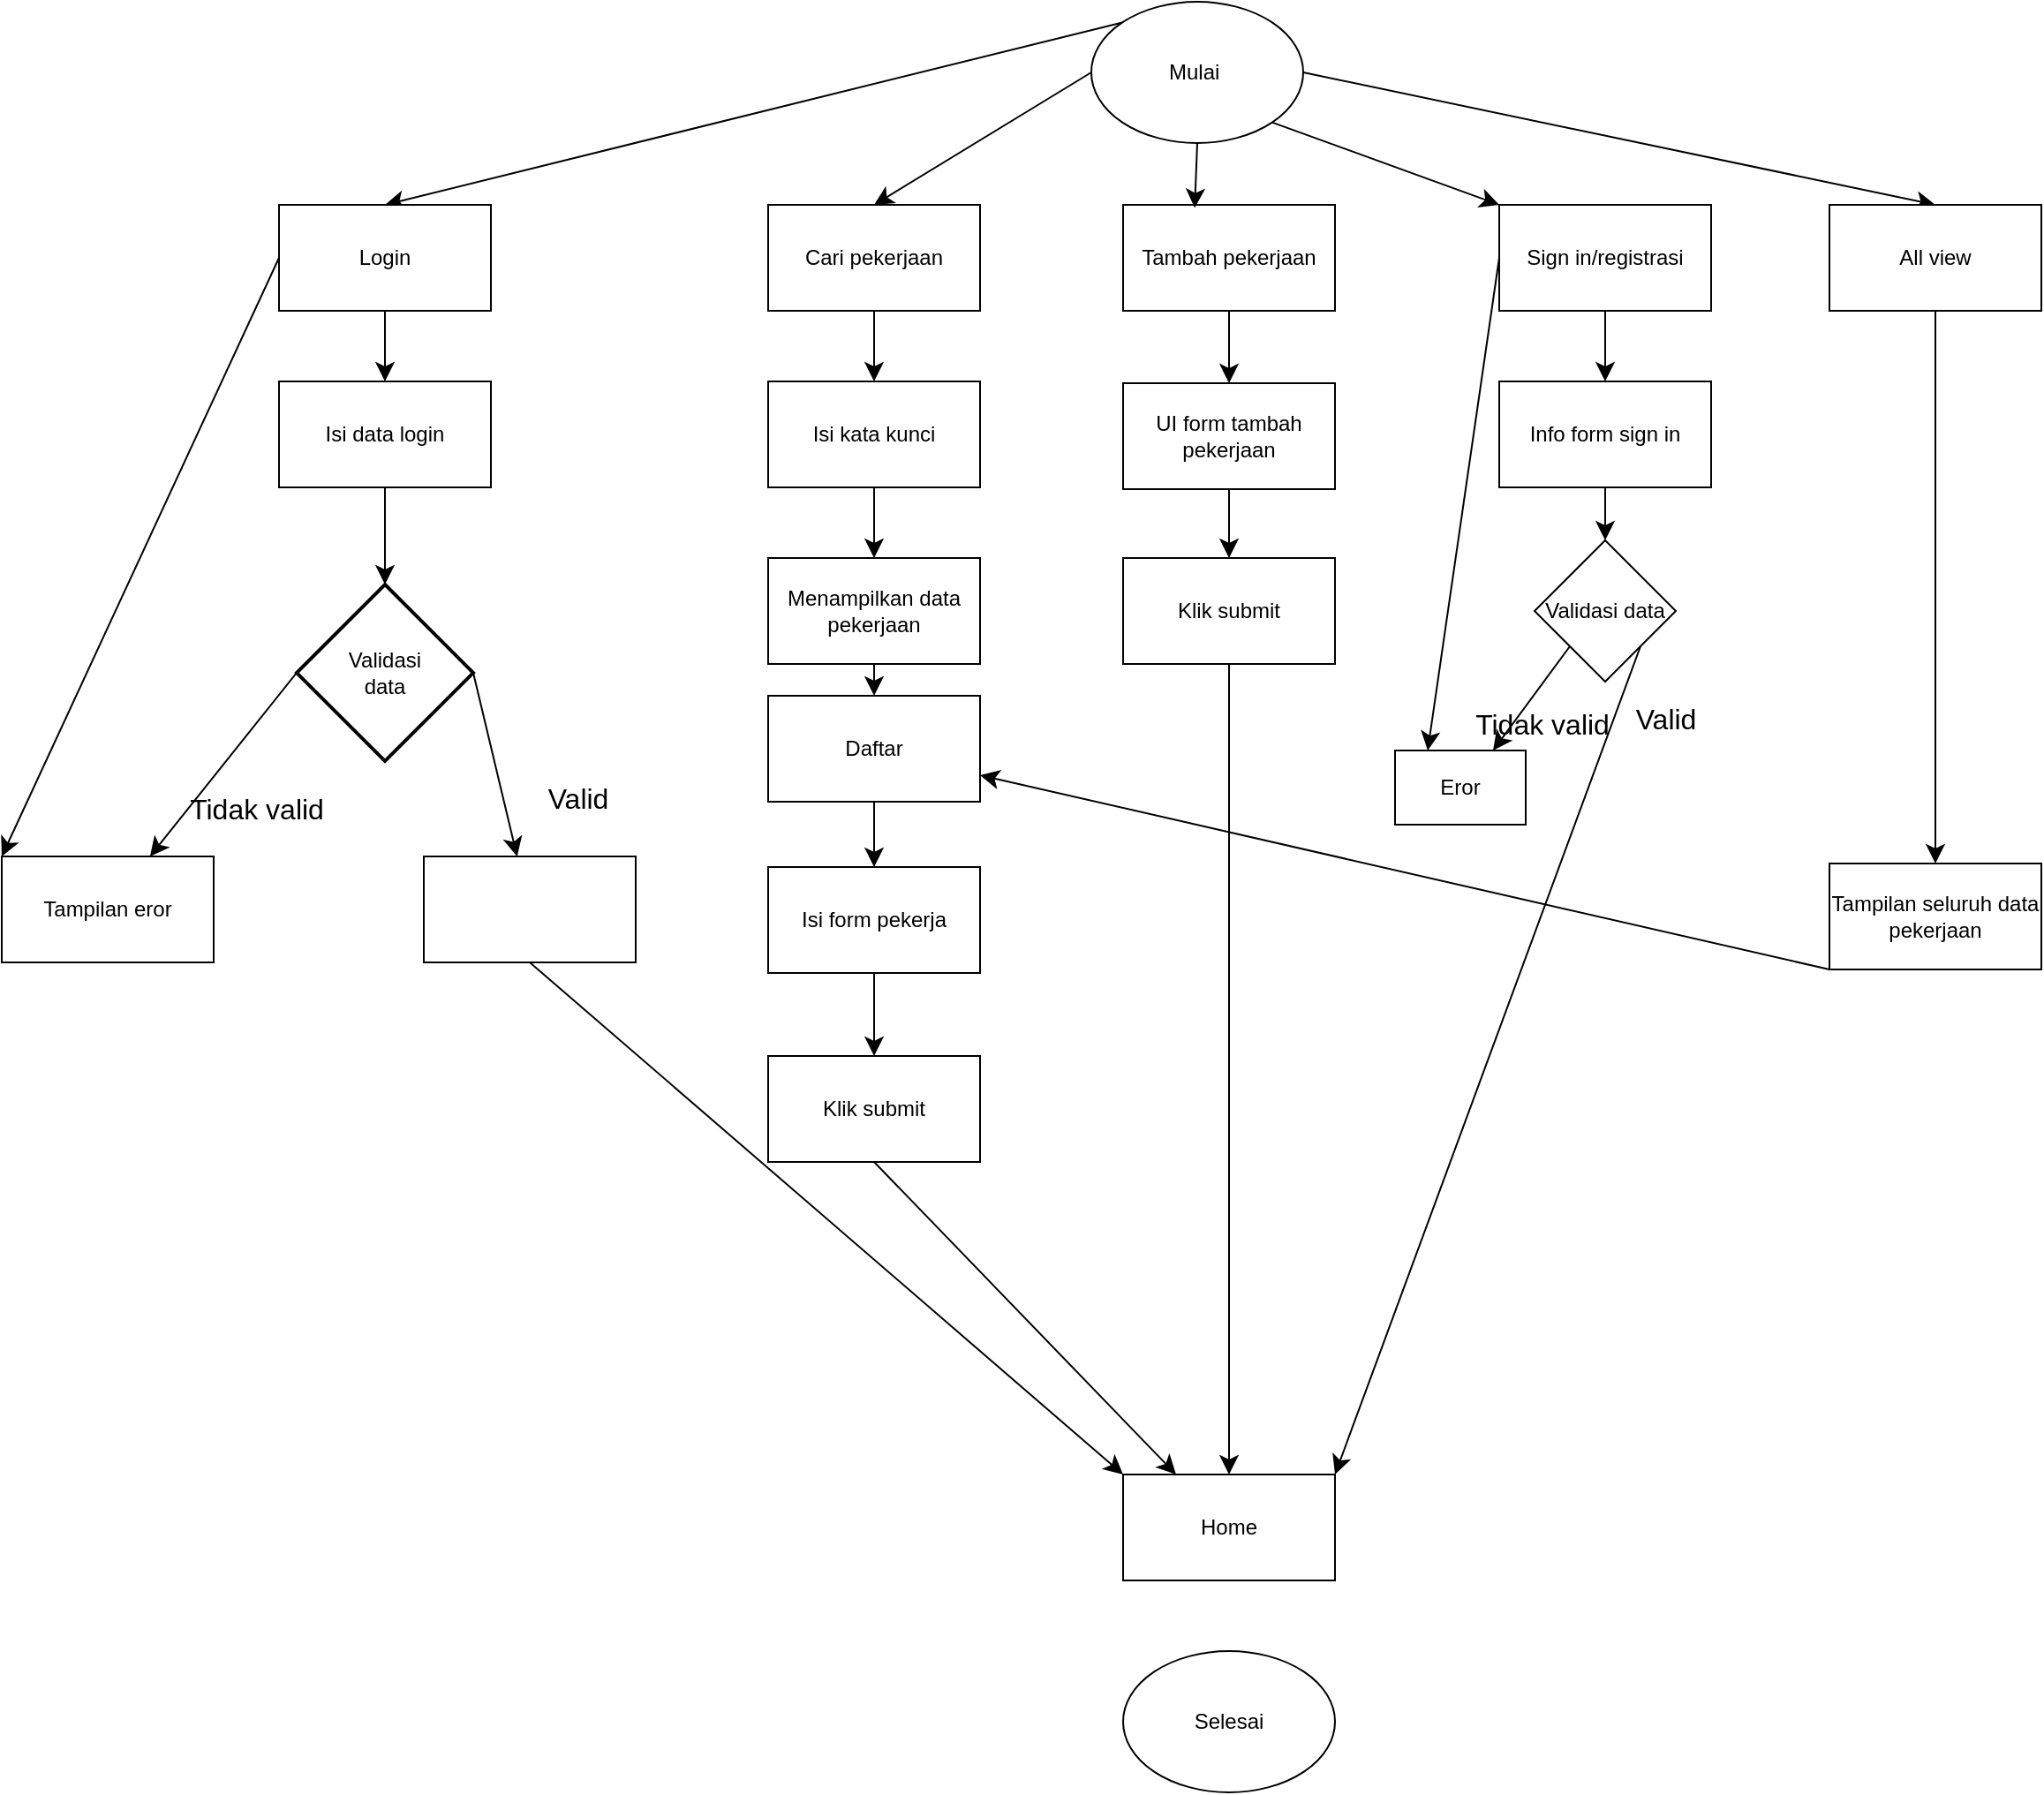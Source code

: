 <mxfile version="25.0.3">
  <diagram id="uWoC5kH0gJauOfF4ZrrL" name="Halaman-2">
    <mxGraphModel grid="0" page="0" gridSize="10" guides="1" tooltips="1" connect="1" arrows="1" fold="1" pageScale="1" pageWidth="827" pageHeight="1169" math="0" shadow="0">
      <root>
        <mxCell id="0" />
        <mxCell id="1" parent="0" />
        <mxCell id="lF4njnmKab3k7VLM5swV-20" style="edgeStyle=none;curved=1;rounded=0;orthogonalLoop=1;jettySize=auto;html=1;exitX=0;exitY=0;exitDx=0;exitDy=0;entryX=0.5;entryY=0;entryDx=0;entryDy=0;fontSize=12;startSize=8;endSize=8;labelBackgroundColor=none;fontColor=default;" edge="1" parent="1" source="lF4njnmKab3k7VLM5swV-1" target="lF4njnmKab3k7VLM5swV-2">
          <mxGeometry relative="1" as="geometry" />
        </mxCell>
        <mxCell id="lF4njnmKab3k7VLM5swV-29" style="edgeStyle=none;curved=1;rounded=0;orthogonalLoop=1;jettySize=auto;html=1;exitX=0;exitY=0.5;exitDx=0;exitDy=0;entryX=0.5;entryY=0;entryDx=0;entryDy=0;fontSize=12;startSize=8;endSize=8;labelBackgroundColor=none;fontColor=default;" edge="1" parent="1" source="lF4njnmKab3k7VLM5swV-1" target="lF4njnmKab3k7VLM5swV-13">
          <mxGeometry relative="1" as="geometry" />
        </mxCell>
        <mxCell id="lF4njnmKab3k7VLM5swV-36" style="edgeStyle=none;curved=1;rounded=0;orthogonalLoop=1;jettySize=auto;html=1;exitX=1;exitY=1;exitDx=0;exitDy=0;entryX=0;entryY=0;entryDx=0;entryDy=0;fontSize=12;startSize=8;endSize=8;labelBackgroundColor=none;fontColor=default;" edge="1" parent="1" source="lF4njnmKab3k7VLM5swV-1" target="lF4njnmKab3k7VLM5swV-35">
          <mxGeometry relative="1" as="geometry" />
        </mxCell>
        <mxCell id="lF4njnmKab3k7VLM5swV-58" style="edgeStyle=none;curved=1;rounded=0;orthogonalLoop=1;jettySize=auto;html=1;exitX=1;exitY=0.5;exitDx=0;exitDy=0;entryX=0.5;entryY=0;entryDx=0;entryDy=0;fontSize=12;startSize=8;endSize=8;labelBackgroundColor=none;fontColor=default;" edge="1" parent="1" source="lF4njnmKab3k7VLM5swV-1" target="lF4njnmKab3k7VLM5swV-56">
          <mxGeometry relative="1" as="geometry" />
        </mxCell>
        <mxCell id="lF4njnmKab3k7VLM5swV-1" value="Mulai&amp;nbsp;" style="ellipse;whiteSpace=wrap;html=1;labelBackgroundColor=none;" vertex="1" parent="1">
          <mxGeometry x="233" y="11" width="120" height="80" as="geometry" />
        </mxCell>
        <mxCell id="lF4njnmKab3k7VLM5swV-12" style="edgeStyle=none;curved=1;rounded=0;orthogonalLoop=1;jettySize=auto;html=1;exitX=0.5;exitY=1;exitDx=0;exitDy=0;entryX=0.5;entryY=0;entryDx=0;entryDy=0;fontSize=12;startSize=8;endSize=8;labelBackgroundColor=none;fontColor=default;" edge="1" parent="1" source="lF4njnmKab3k7VLM5swV-2" target="lF4njnmKab3k7VLM5swV-3">
          <mxGeometry relative="1" as="geometry" />
        </mxCell>
        <mxCell id="lF4njnmKab3k7VLM5swV-60" style="edgeStyle=none;curved=1;rounded=0;orthogonalLoop=1;jettySize=auto;html=1;exitX=0;exitY=0.5;exitDx=0;exitDy=0;entryX=0;entryY=0;entryDx=0;entryDy=0;fontSize=12;startSize=8;endSize=8;labelBackgroundColor=none;fontColor=default;" edge="1" parent="1" source="lF4njnmKab3k7VLM5swV-2" target="lF4njnmKab3k7VLM5swV-5">
          <mxGeometry relative="1" as="geometry" />
        </mxCell>
        <mxCell id="lF4njnmKab3k7VLM5swV-2" value="Login" style="rounded=0;whiteSpace=wrap;html=1;labelBackgroundColor=none;" vertex="1" parent="1">
          <mxGeometry x="-227" y="126" width="120" height="60" as="geometry" />
        </mxCell>
        <mxCell id="lF4njnmKab3k7VLM5swV-3" value="Isi data login" style="rounded=0;whiteSpace=wrap;html=1;labelBackgroundColor=none;" vertex="1" parent="1">
          <mxGeometry x="-227" y="226" width="120" height="60" as="geometry" />
        </mxCell>
        <mxCell id="lF4njnmKab3k7VLM5swV-7" style="edgeStyle=none;curved=1;rounded=0;orthogonalLoop=1;jettySize=auto;html=1;exitX=0;exitY=0.5;exitDx=0;exitDy=0;exitPerimeter=0;fontSize=12;startSize=8;endSize=8;labelBackgroundColor=none;fontColor=default;" edge="1" parent="1" source="lF4njnmKab3k7VLM5swV-4" target="lF4njnmKab3k7VLM5swV-5">
          <mxGeometry relative="1" as="geometry" />
        </mxCell>
        <mxCell id="lF4njnmKab3k7VLM5swV-9" style="edgeStyle=none;curved=1;rounded=0;orthogonalLoop=1;jettySize=auto;html=1;exitX=1;exitY=0.5;exitDx=0;exitDy=0;exitPerimeter=0;fontSize=12;startSize=8;endSize=8;labelBackgroundColor=none;fontColor=default;" edge="1" parent="1" source="lF4njnmKab3k7VLM5swV-4" target="lF4njnmKab3k7VLM5swV-6">
          <mxGeometry relative="1" as="geometry" />
        </mxCell>
        <mxCell id="lF4njnmKab3k7VLM5swV-4" value="Validasi&lt;div&gt;data&lt;/div&gt;" style="strokeWidth=2;html=1;shape=mxgraph.flowchart.decision;whiteSpace=wrap;labelBackgroundColor=none;" vertex="1" parent="1">
          <mxGeometry x="-217" y="341" width="100" height="100" as="geometry" />
        </mxCell>
        <mxCell id="lF4njnmKab3k7VLM5swV-5" value="Tampilan eror" style="rounded=0;whiteSpace=wrap;html=1;labelBackgroundColor=none;" vertex="1" parent="1">
          <mxGeometry x="-384" y="495" width="120" height="60" as="geometry" />
        </mxCell>
        <mxCell id="lF4njnmKab3k7VLM5swV-51" style="edgeStyle=none;curved=1;rounded=0;orthogonalLoop=1;jettySize=auto;html=1;exitX=0.5;exitY=1;exitDx=0;exitDy=0;entryX=0;entryY=0;entryDx=0;entryDy=0;fontSize=12;startSize=8;endSize=8;labelBackgroundColor=none;fontColor=default;" edge="1" parent="1" source="lF4njnmKab3k7VLM5swV-6" target="lF4njnmKab3k7VLM5swV-46">
          <mxGeometry relative="1" as="geometry" />
        </mxCell>
        <mxCell id="lF4njnmKab3k7VLM5swV-6" value="" style="rounded=0;whiteSpace=wrap;html=1;labelBackgroundColor=none;" vertex="1" parent="1">
          <mxGeometry x="-145" y="495" width="120" height="60" as="geometry" />
        </mxCell>
        <mxCell id="lF4njnmKab3k7VLM5swV-8" value="Tidak valid" style="text;html=1;align=center;verticalAlign=middle;resizable=0;points=[];autosize=1;strokeColor=none;fillColor=none;fontSize=16;labelBackgroundColor=none;" vertex="1" parent="1">
          <mxGeometry x="-287" y="452" width="94" height="31" as="geometry" />
        </mxCell>
        <mxCell id="lF4njnmKab3k7VLM5swV-10" value="Valid" style="text;html=1;align=center;verticalAlign=middle;resizable=0;points=[];autosize=1;strokeColor=none;fillColor=none;fontSize=16;labelBackgroundColor=none;" vertex="1" parent="1">
          <mxGeometry x="-84" y="446" width="52" height="31" as="geometry" />
        </mxCell>
        <mxCell id="lF4njnmKab3k7VLM5swV-11" style="edgeStyle=none;curved=1;rounded=0;orthogonalLoop=1;jettySize=auto;html=1;exitX=0.5;exitY=1;exitDx=0;exitDy=0;entryX=0.5;entryY=0;entryDx=0;entryDy=0;entryPerimeter=0;fontSize=12;startSize=8;endSize=8;labelBackgroundColor=none;fontColor=default;" edge="1" parent="1" source="lF4njnmKab3k7VLM5swV-3" target="lF4njnmKab3k7VLM5swV-4">
          <mxGeometry relative="1" as="geometry" />
        </mxCell>
        <mxCell id="lF4njnmKab3k7VLM5swV-16" style="edgeStyle=none;curved=1;rounded=0;orthogonalLoop=1;jettySize=auto;html=1;exitX=0.5;exitY=1;exitDx=0;exitDy=0;entryX=0.5;entryY=0;entryDx=0;entryDy=0;fontSize=12;startSize=8;endSize=8;labelBackgroundColor=none;fontColor=default;" edge="1" parent="1" source="lF4njnmKab3k7VLM5swV-13" target="lF4njnmKab3k7VLM5swV-14">
          <mxGeometry relative="1" as="geometry" />
        </mxCell>
        <mxCell id="lF4njnmKab3k7VLM5swV-13" value="Cari pekerjaan" style="rounded=0;whiteSpace=wrap;html=1;labelBackgroundColor=none;" vertex="1" parent="1">
          <mxGeometry x="50" y="126" width="120" height="60" as="geometry" />
        </mxCell>
        <mxCell id="lF4njnmKab3k7VLM5swV-18" style="edgeStyle=none;curved=1;rounded=0;orthogonalLoop=1;jettySize=auto;html=1;exitX=0.5;exitY=1;exitDx=0;exitDy=0;entryX=0.5;entryY=0;entryDx=0;entryDy=0;fontSize=12;startSize=8;endSize=8;labelBackgroundColor=none;fontColor=default;" edge="1" parent="1" source="lF4njnmKab3k7VLM5swV-14" target="lF4njnmKab3k7VLM5swV-17">
          <mxGeometry relative="1" as="geometry" />
        </mxCell>
        <mxCell id="lF4njnmKab3k7VLM5swV-14" value="Isi kata kunci" style="rounded=0;whiteSpace=wrap;html=1;labelBackgroundColor=none;" vertex="1" parent="1">
          <mxGeometry x="50" y="226" width="120" height="60" as="geometry" />
        </mxCell>
        <mxCell id="lF4njnmKab3k7VLM5swV-22" style="edgeStyle=none;curved=1;rounded=0;orthogonalLoop=1;jettySize=auto;html=1;exitX=0.5;exitY=1;exitDx=0;exitDy=0;entryX=0.5;entryY=0;entryDx=0;entryDy=0;fontSize=12;startSize=8;endSize=8;labelBackgroundColor=none;fontColor=default;" edge="1" parent="1" source="lF4njnmKab3k7VLM5swV-17" target="lF4njnmKab3k7VLM5swV-21">
          <mxGeometry relative="1" as="geometry" />
        </mxCell>
        <mxCell id="lF4njnmKab3k7VLM5swV-17" value="Menampilkan data pekerjaan" style="rounded=0;whiteSpace=wrap;html=1;labelBackgroundColor=none;" vertex="1" parent="1">
          <mxGeometry x="50" y="326" width="120" height="60" as="geometry" />
        </mxCell>
        <mxCell id="lF4njnmKab3k7VLM5swV-24" style="edgeStyle=none;curved=1;rounded=0;orthogonalLoop=1;jettySize=auto;html=1;exitX=0.5;exitY=1;exitDx=0;exitDy=0;entryX=0.5;entryY=0;entryDx=0;entryDy=0;fontSize=12;startSize=8;endSize=8;labelBackgroundColor=none;fontColor=default;" edge="1" parent="1" source="lF4njnmKab3k7VLM5swV-21" target="lF4njnmKab3k7VLM5swV-23">
          <mxGeometry relative="1" as="geometry" />
        </mxCell>
        <mxCell id="lF4njnmKab3k7VLM5swV-21" value="Daftar" style="rounded=0;whiteSpace=wrap;html=1;labelBackgroundColor=none;" vertex="1" parent="1">
          <mxGeometry x="50" y="404" width="120" height="60" as="geometry" />
        </mxCell>
        <mxCell id="lF4njnmKab3k7VLM5swV-26" style="edgeStyle=none;curved=1;rounded=0;orthogonalLoop=1;jettySize=auto;html=1;exitX=0.5;exitY=1;exitDx=0;exitDy=0;entryX=0.5;entryY=0;entryDx=0;entryDy=0;fontSize=12;startSize=8;endSize=8;labelBackgroundColor=none;fontColor=default;" edge="1" parent="1" source="lF4njnmKab3k7VLM5swV-23" target="lF4njnmKab3k7VLM5swV-25">
          <mxGeometry relative="1" as="geometry" />
        </mxCell>
        <mxCell id="lF4njnmKab3k7VLM5swV-23" value="Isi form pekerja" style="rounded=0;whiteSpace=wrap;html=1;labelBackgroundColor=none;" vertex="1" parent="1">
          <mxGeometry x="50" y="501" width="120" height="60" as="geometry" />
        </mxCell>
        <mxCell id="lF4njnmKab3k7VLM5swV-50" style="edgeStyle=none;curved=1;rounded=0;orthogonalLoop=1;jettySize=auto;html=1;exitX=0.5;exitY=1;exitDx=0;exitDy=0;entryX=0.25;entryY=0;entryDx=0;entryDy=0;fontSize=12;startSize=8;endSize=8;labelBackgroundColor=none;fontColor=default;" edge="1" parent="1" source="lF4njnmKab3k7VLM5swV-25" target="lF4njnmKab3k7VLM5swV-46">
          <mxGeometry relative="1" as="geometry" />
        </mxCell>
        <mxCell id="lF4njnmKab3k7VLM5swV-25" value="Klik submit" style="rounded=0;whiteSpace=wrap;html=1;labelBackgroundColor=none;" vertex="1" parent="1">
          <mxGeometry x="50" y="608" width="120" height="60" as="geometry" />
        </mxCell>
        <mxCell id="lF4njnmKab3k7VLM5swV-32" style="edgeStyle=none;curved=1;rounded=0;orthogonalLoop=1;jettySize=auto;html=1;exitX=0.5;exitY=1;exitDx=0;exitDy=0;entryX=0.5;entryY=0;entryDx=0;entryDy=0;fontSize=12;startSize=8;endSize=8;labelBackgroundColor=none;fontColor=default;" edge="1" parent="1" source="lF4njnmKab3k7VLM5swV-27" target="lF4njnmKab3k7VLM5swV-31">
          <mxGeometry relative="1" as="geometry" />
        </mxCell>
        <mxCell id="lF4njnmKab3k7VLM5swV-27" value="Tambah pekerjaan" style="rounded=0;whiteSpace=wrap;html=1;labelBackgroundColor=none;" vertex="1" parent="1">
          <mxGeometry x="251" y="126" width="120" height="60" as="geometry" />
        </mxCell>
        <mxCell id="lF4njnmKab3k7VLM5swV-34" style="edgeStyle=none;curved=1;rounded=0;orthogonalLoop=1;jettySize=auto;html=1;exitX=0.5;exitY=1;exitDx=0;exitDy=0;entryX=0.5;entryY=0;entryDx=0;entryDy=0;fontSize=12;startSize=8;endSize=8;labelBackgroundColor=none;fontColor=default;" edge="1" parent="1" source="lF4njnmKab3k7VLM5swV-31" target="lF4njnmKab3k7VLM5swV-33">
          <mxGeometry relative="1" as="geometry" />
        </mxCell>
        <mxCell id="lF4njnmKab3k7VLM5swV-31" value="UI form tambah pekerjaan" style="rounded=0;whiteSpace=wrap;html=1;labelBackgroundColor=none;" vertex="1" parent="1">
          <mxGeometry x="251" y="227" width="120" height="60" as="geometry" />
        </mxCell>
        <mxCell id="lF4njnmKab3k7VLM5swV-47" style="edgeStyle=none;curved=1;rounded=0;orthogonalLoop=1;jettySize=auto;html=1;exitX=0.5;exitY=1;exitDx=0;exitDy=0;entryX=0.5;entryY=0;entryDx=0;entryDy=0;fontSize=12;startSize=8;endSize=8;labelBackgroundColor=none;fontColor=default;" edge="1" parent="1" source="lF4njnmKab3k7VLM5swV-33" target="lF4njnmKab3k7VLM5swV-46">
          <mxGeometry relative="1" as="geometry" />
        </mxCell>
        <mxCell id="lF4njnmKab3k7VLM5swV-33" value="Klik submit" style="rounded=0;whiteSpace=wrap;html=1;labelBackgroundColor=none;" vertex="1" parent="1">
          <mxGeometry x="251" y="326" width="120" height="60" as="geometry" />
        </mxCell>
        <mxCell id="lF4njnmKab3k7VLM5swV-38" style="edgeStyle=none;curved=1;rounded=0;orthogonalLoop=1;jettySize=auto;html=1;exitX=0.5;exitY=1;exitDx=0;exitDy=0;entryX=0.5;entryY=0;entryDx=0;entryDy=0;fontSize=12;startSize=8;endSize=8;labelBackgroundColor=none;fontColor=default;" edge="1" parent="1" source="lF4njnmKab3k7VLM5swV-35" target="lF4njnmKab3k7VLM5swV-37">
          <mxGeometry relative="1" as="geometry" />
        </mxCell>
        <mxCell id="lF4njnmKab3k7VLM5swV-54" style="edgeStyle=none;curved=1;rounded=0;orthogonalLoop=1;jettySize=auto;html=1;exitX=0;exitY=0.5;exitDx=0;exitDy=0;entryX=0.25;entryY=0;entryDx=0;entryDy=0;fontSize=12;startSize=8;endSize=8;labelBackgroundColor=none;fontColor=default;" edge="1" parent="1" source="lF4njnmKab3k7VLM5swV-35" target="lF4njnmKab3k7VLM5swV-41">
          <mxGeometry relative="1" as="geometry" />
        </mxCell>
        <mxCell id="lF4njnmKab3k7VLM5swV-35" value="Sign in/registrasi" style="rounded=0;whiteSpace=wrap;html=1;labelBackgroundColor=none;" vertex="1" parent="1">
          <mxGeometry x="464" y="126" width="120" height="60" as="geometry" />
        </mxCell>
        <mxCell id="lF4njnmKab3k7VLM5swV-40" style="edgeStyle=none;curved=1;rounded=0;orthogonalLoop=1;jettySize=auto;html=1;exitX=0.5;exitY=1;exitDx=0;exitDy=0;entryX=0.5;entryY=0;entryDx=0;entryDy=0;fontSize=12;startSize=8;endSize=8;labelBackgroundColor=none;fontColor=default;" edge="1" parent="1" source="lF4njnmKab3k7VLM5swV-37" target="lF4njnmKab3k7VLM5swV-39">
          <mxGeometry relative="1" as="geometry" />
        </mxCell>
        <mxCell id="lF4njnmKab3k7VLM5swV-37" value="Info form sign in" style="rounded=0;whiteSpace=wrap;html=1;labelBackgroundColor=none;" vertex="1" parent="1">
          <mxGeometry x="464" y="226" width="120" height="60" as="geometry" />
        </mxCell>
        <mxCell id="lF4njnmKab3k7VLM5swV-42" style="edgeStyle=none;curved=1;rounded=0;orthogonalLoop=1;jettySize=auto;html=1;exitX=0;exitY=1;exitDx=0;exitDy=0;entryX=0.75;entryY=0;entryDx=0;entryDy=0;fontSize=12;startSize=8;endSize=8;labelBackgroundColor=none;fontColor=default;" edge="1" parent="1" source="lF4njnmKab3k7VLM5swV-39" target="lF4njnmKab3k7VLM5swV-41">
          <mxGeometry relative="1" as="geometry" />
        </mxCell>
        <mxCell id="lF4njnmKab3k7VLM5swV-48" style="edgeStyle=none;curved=1;rounded=0;orthogonalLoop=1;jettySize=auto;html=1;exitX=1;exitY=1;exitDx=0;exitDy=0;entryX=1;entryY=0;entryDx=0;entryDy=0;fontSize=12;startSize=8;endSize=8;labelBackgroundColor=none;fontColor=default;" edge="1" parent="1" source="lF4njnmKab3k7VLM5swV-39" target="lF4njnmKab3k7VLM5swV-46">
          <mxGeometry relative="1" as="geometry" />
        </mxCell>
        <mxCell id="lF4njnmKab3k7VLM5swV-39" value="Validasi data" style="rhombus;whiteSpace=wrap;html=1;labelBackgroundColor=none;" vertex="1" parent="1">
          <mxGeometry x="484" y="316" width="80" height="80" as="geometry" />
        </mxCell>
        <mxCell id="lF4njnmKab3k7VLM5swV-41" value="Eror" style="rounded=0;whiteSpace=wrap;html=1;labelBackgroundColor=none;" vertex="1" parent="1">
          <mxGeometry x="405" y="435" width="74" height="42" as="geometry" />
        </mxCell>
        <mxCell id="lF4njnmKab3k7VLM5swV-44" value="Valid" style="text;html=1;align=center;verticalAlign=middle;resizable=0;points=[];autosize=1;strokeColor=none;fillColor=none;fontSize=16;labelBackgroundColor=none;" vertex="1" parent="1">
          <mxGeometry x="532" y="401" width="52" height="31" as="geometry" />
        </mxCell>
        <mxCell id="lF4njnmKab3k7VLM5swV-45" style="edgeStyle=none;curved=1;rounded=0;orthogonalLoop=1;jettySize=auto;html=1;exitX=0.5;exitY=1;exitDx=0;exitDy=0;entryX=0.338;entryY=0.03;entryDx=0;entryDy=0;entryPerimeter=0;fontSize=12;startSize=8;endSize=8;labelBackgroundColor=none;fontColor=default;" edge="1" parent="1" source="lF4njnmKab3k7VLM5swV-1" target="lF4njnmKab3k7VLM5swV-27">
          <mxGeometry relative="1" as="geometry" />
        </mxCell>
        <mxCell id="lF4njnmKab3k7VLM5swV-46" value="Home" style="rounded=0;whiteSpace=wrap;html=1;labelBackgroundColor=none;" vertex="1" parent="1">
          <mxGeometry x="251" y="845" width="120" height="60" as="geometry" />
        </mxCell>
        <mxCell id="lF4njnmKab3k7VLM5swV-49" value="Tidak valid" style="text;html=1;align=center;verticalAlign=middle;resizable=0;points=[];autosize=1;strokeColor=none;fillColor=none;fontSize=16;labelBackgroundColor=none;" vertex="1" parent="1">
          <mxGeometry x="441" y="404" width="94" height="31" as="geometry" />
        </mxCell>
        <mxCell id="lF4njnmKab3k7VLM5swV-59" style="edgeStyle=none;curved=1;rounded=0;orthogonalLoop=1;jettySize=auto;html=1;exitX=0.5;exitY=1;exitDx=0;exitDy=0;entryX=0.5;entryY=0;entryDx=0;entryDy=0;fontSize=12;startSize=8;endSize=8;labelBackgroundColor=none;fontColor=default;" edge="1" parent="1" source="lF4njnmKab3k7VLM5swV-56" target="lF4njnmKab3k7VLM5swV-57">
          <mxGeometry relative="1" as="geometry" />
        </mxCell>
        <mxCell id="lF4njnmKab3k7VLM5swV-56" value="All view" style="rounded=0;whiteSpace=wrap;html=1;labelBackgroundColor=none;" vertex="1" parent="1">
          <mxGeometry x="651" y="126" width="120" height="60" as="geometry" />
        </mxCell>
        <mxCell id="tDpn3ZWSWtext8koMGCQ-2" style="edgeStyle=none;curved=1;rounded=0;orthogonalLoop=1;jettySize=auto;html=1;exitX=0;exitY=1;exitDx=0;exitDy=0;entryX=1;entryY=0.75;entryDx=0;entryDy=0;fontSize=12;startSize=8;endSize=8;labelBackgroundColor=none;fontColor=default;" edge="1" parent="1" source="lF4njnmKab3k7VLM5swV-57" target="lF4njnmKab3k7VLM5swV-21">
          <mxGeometry relative="1" as="geometry" />
        </mxCell>
        <mxCell id="lF4njnmKab3k7VLM5swV-57" value="Tampilan seluruh data pekerjaan" style="rounded=0;whiteSpace=wrap;html=1;labelBackgroundColor=none;" vertex="1" parent="1">
          <mxGeometry x="651" y="499" width="120" height="60" as="geometry" />
        </mxCell>
        <mxCell id="lF4njnmKab3k7VLM5swV-62" value="Selesai" style="ellipse;whiteSpace=wrap;html=1;labelBackgroundColor=none;" vertex="1" parent="1">
          <mxGeometry x="251" y="945" width="120" height="80" as="geometry" />
        </mxCell>
      </root>
    </mxGraphModel>
  </diagram>
</mxfile>
